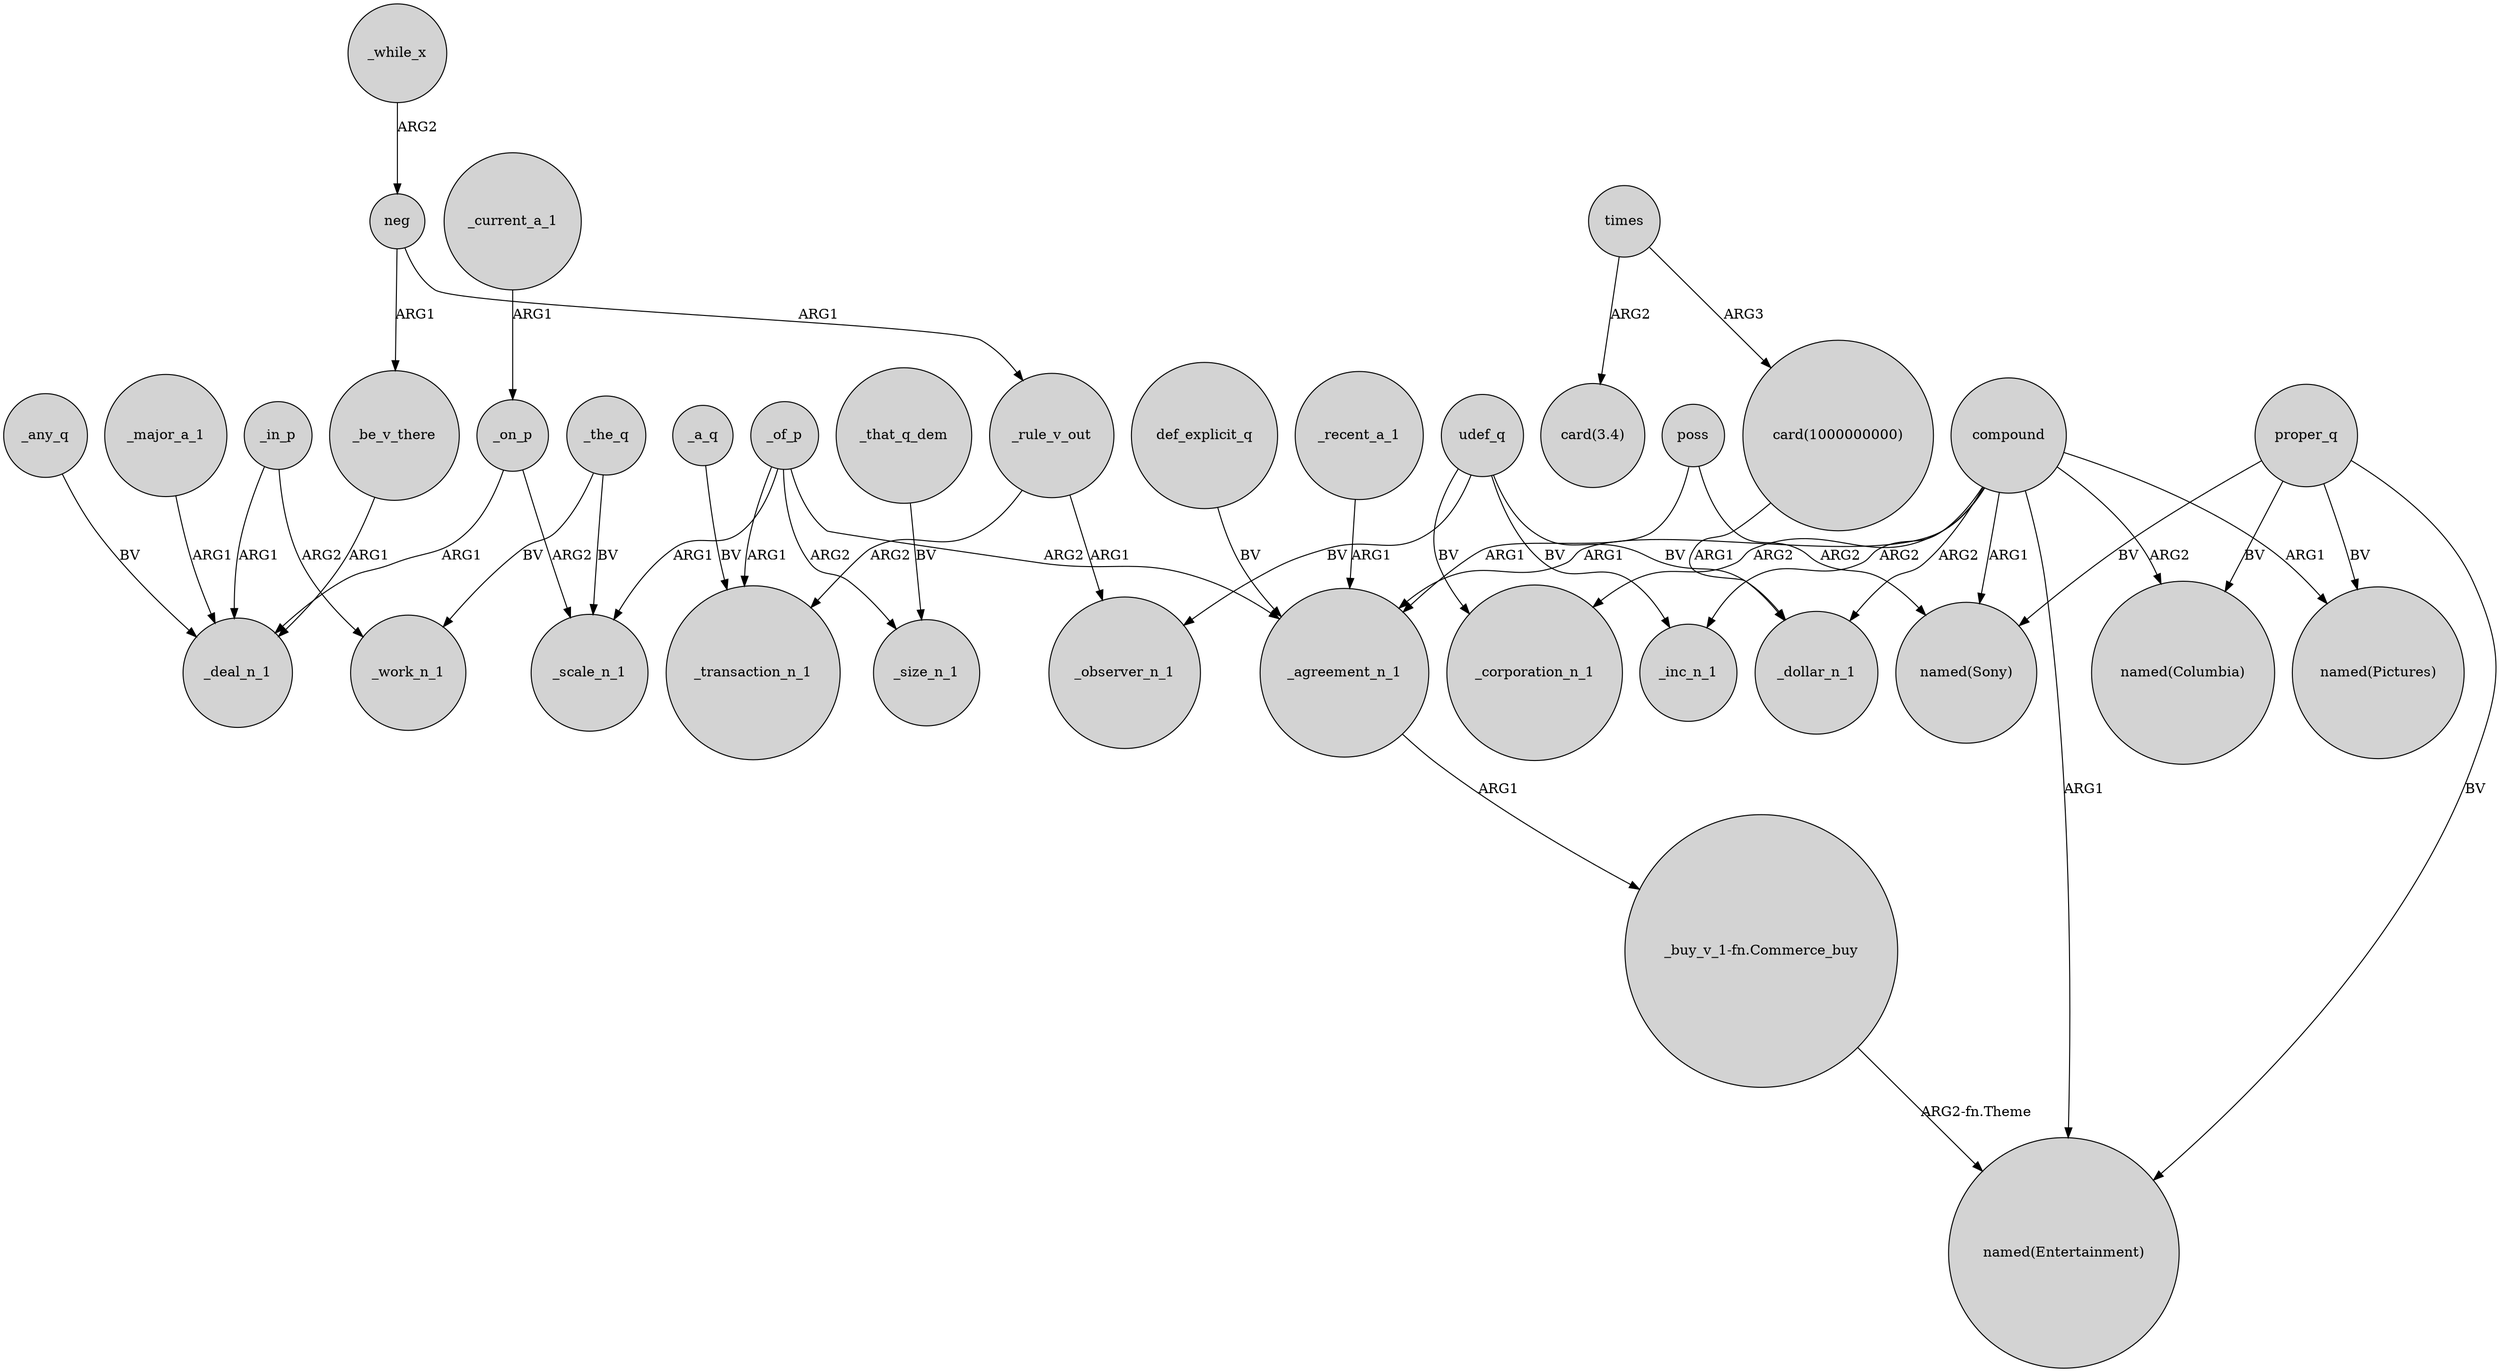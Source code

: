 digraph {
	node [shape=circle style=filled]
	_current_a_1 -> _on_p [label=ARG1]
	_of_p -> _agreement_n_1 [label=ARG2]
	udef_q -> _inc_n_1 [label=BV]
	_rule_v_out -> _observer_n_1 [label=ARG1]
	times -> "card(3.4)" [label=ARG2]
	_that_q_dem -> _size_n_1 [label=BV]
	"_buy_v_1-fn.Commerce_buy" -> "named(Entertainment)" [label="ARG2-fn.Theme"]
	compound -> _corporation_n_1 [label=ARG2]
	neg -> _rule_v_out [label=ARG1]
	_on_p -> _deal_n_1 [label=ARG1]
	udef_q -> _observer_n_1 [label=BV]
	_of_p -> _scale_n_1 [label=ARG1]
	proper_q -> "named(Sony)" [label=BV]
	poss -> _agreement_n_1 [label=ARG1]
	poss -> "named(Sony)" [label=ARG2]
	times -> "card(1000000000)" [label=ARG3]
	_in_p -> _work_n_1 [label=ARG2]
	_a_q -> _transaction_n_1 [label=BV]
	proper_q -> "named(Columbia)" [label=BV]
	_of_p -> _size_n_1 [label=ARG2]
	udef_q -> _corporation_n_1 [label=BV]
	compound -> "named(Pictures)" [label=ARG1]
	_major_a_1 -> _deal_n_1 [label=ARG1]
	def_explicit_q -> _agreement_n_1 [label=BV]
	_the_q -> _scale_n_1 [label=BV]
	compound -> "named(Columbia)" [label=ARG2]
	_rule_v_out -> _transaction_n_1 [label=ARG2]
	_any_q -> _deal_n_1 [label=BV]
	_be_v_there -> _deal_n_1 [label=ARG1]
	compound -> _agreement_n_1 [label=ARG1]
	proper_q -> "named(Entertainment)" [label=BV]
	_of_p -> _transaction_n_1 [label=ARG1]
	_on_p -> _scale_n_1 [label=ARG2]
	proper_q -> "named(Pictures)" [label=BV]
	_while_x -> neg [label=ARG2]
	neg -> _be_v_there [label=ARG1]
	_recent_a_1 -> _agreement_n_1 [label=ARG1]
	compound -> "named(Sony)" [label=ARG1]
	"card(1000000000)" -> _dollar_n_1 [label=ARG1]
	compound -> "named(Entertainment)" [label=ARG1]
	compound -> _dollar_n_1 [label=ARG2]
	_in_p -> _deal_n_1 [label=ARG1]
	_agreement_n_1 -> "_buy_v_1-fn.Commerce_buy" [label=ARG1]
	compound -> _inc_n_1 [label=ARG2]
	udef_q -> _dollar_n_1 [label=BV]
	_the_q -> _work_n_1 [label=BV]
}
